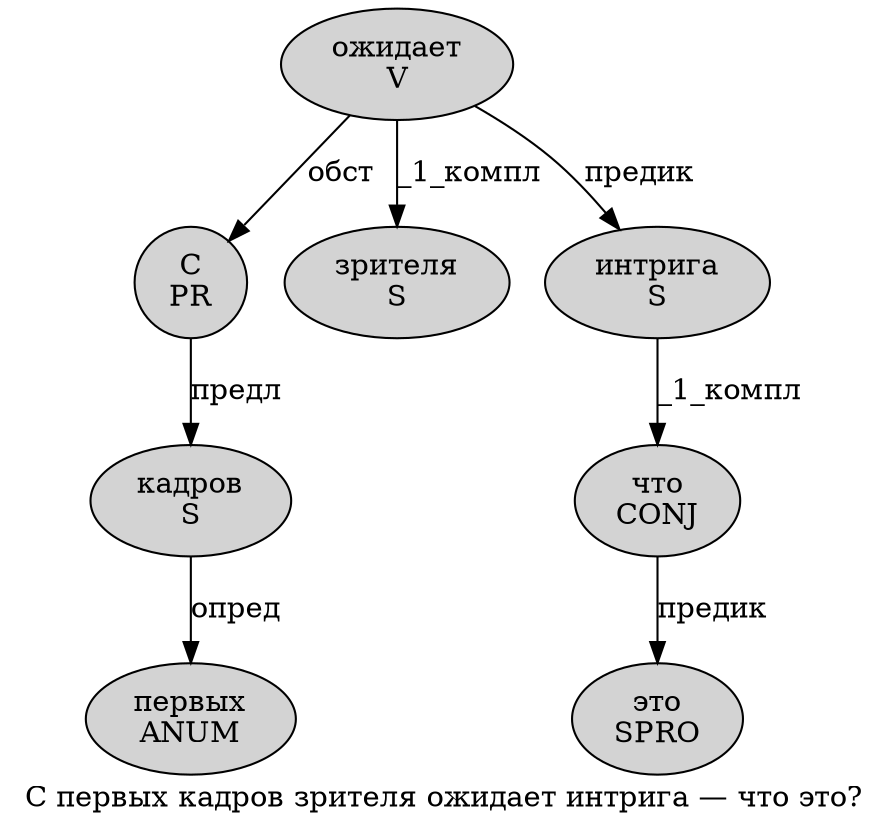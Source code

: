 digraph SENTENCE_988 {
	graph [label="С первых кадров зрителя ожидает интрига — что это?"]
	node [style=filled]
		0 [label="С
PR" color="" fillcolor=lightgray penwidth=1 shape=ellipse]
		1 [label="первых
ANUM" color="" fillcolor=lightgray penwidth=1 shape=ellipse]
		2 [label="кадров
S" color="" fillcolor=lightgray penwidth=1 shape=ellipse]
		3 [label="зрителя
S" color="" fillcolor=lightgray penwidth=1 shape=ellipse]
		4 [label="ожидает
V" color="" fillcolor=lightgray penwidth=1 shape=ellipse]
		5 [label="интрига
S" color="" fillcolor=lightgray penwidth=1 shape=ellipse]
		7 [label="что
CONJ" color="" fillcolor=lightgray penwidth=1 shape=ellipse]
		8 [label="это
SPRO" color="" fillcolor=lightgray penwidth=1 shape=ellipse]
			4 -> 0 [label="обст"]
			4 -> 3 [label="_1_компл"]
			4 -> 5 [label="предик"]
			0 -> 2 [label="предл"]
			2 -> 1 [label="опред"]
			7 -> 8 [label="предик"]
			5 -> 7 [label="_1_компл"]
}